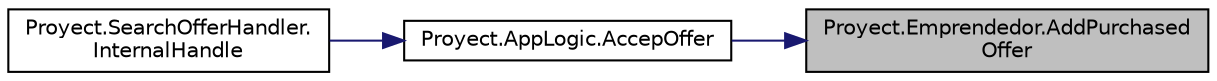 digraph "Proyect.Emprendedor.AddPurchasedOffer"
{
 // INTERACTIVE_SVG=YES
 // LATEX_PDF_SIZE
  edge [fontname="Helvetica",fontsize="10",labelfontname="Helvetica",labelfontsize="10"];
  node [fontname="Helvetica",fontsize="10",shape=record];
  rankdir="RL";
  Node1 [label="Proyect.Emprendedor.AddPurchased\lOffer",height=0.2,width=0.4,color="black", fillcolor="grey75", style="filled", fontcolor="black",tooltip="Metodo para agregar una oferta a la lista de ofertas que el emprendedor acepto (Por expert)."];
  Node1 -> Node2 [dir="back",color="midnightblue",fontsize="10",style="solid",fontname="Helvetica"];
  Node2 [label="Proyect.AppLogic.AccepOffer",height=0.2,width=0.4,color="black", fillcolor="white", style="filled",URL="$classProyect_1_1AppLogic.html#a687b14caad4049eb4ebd9b9b579fd983",tooltip="Metodo para aceptar una oferta. Como app logic es la que conoce todos los datos para habilitar la ope..."];
  Node2 -> Node3 [dir="back",color="midnightblue",fontsize="10",style="solid",fontname="Helvetica"];
  Node3 [label="Proyect.SearchOfferHandler.\lInternalHandle",height=0.2,width=0.4,color="black", fillcolor="white", style="filled",URL="$classProyect_1_1SearchOfferHandler.html#ab039cddef42f163448654b9386533e43",tooltip="Procesa el mensaje \"/registrar\" y retorna true; retorna false en caso contrario."];
}
